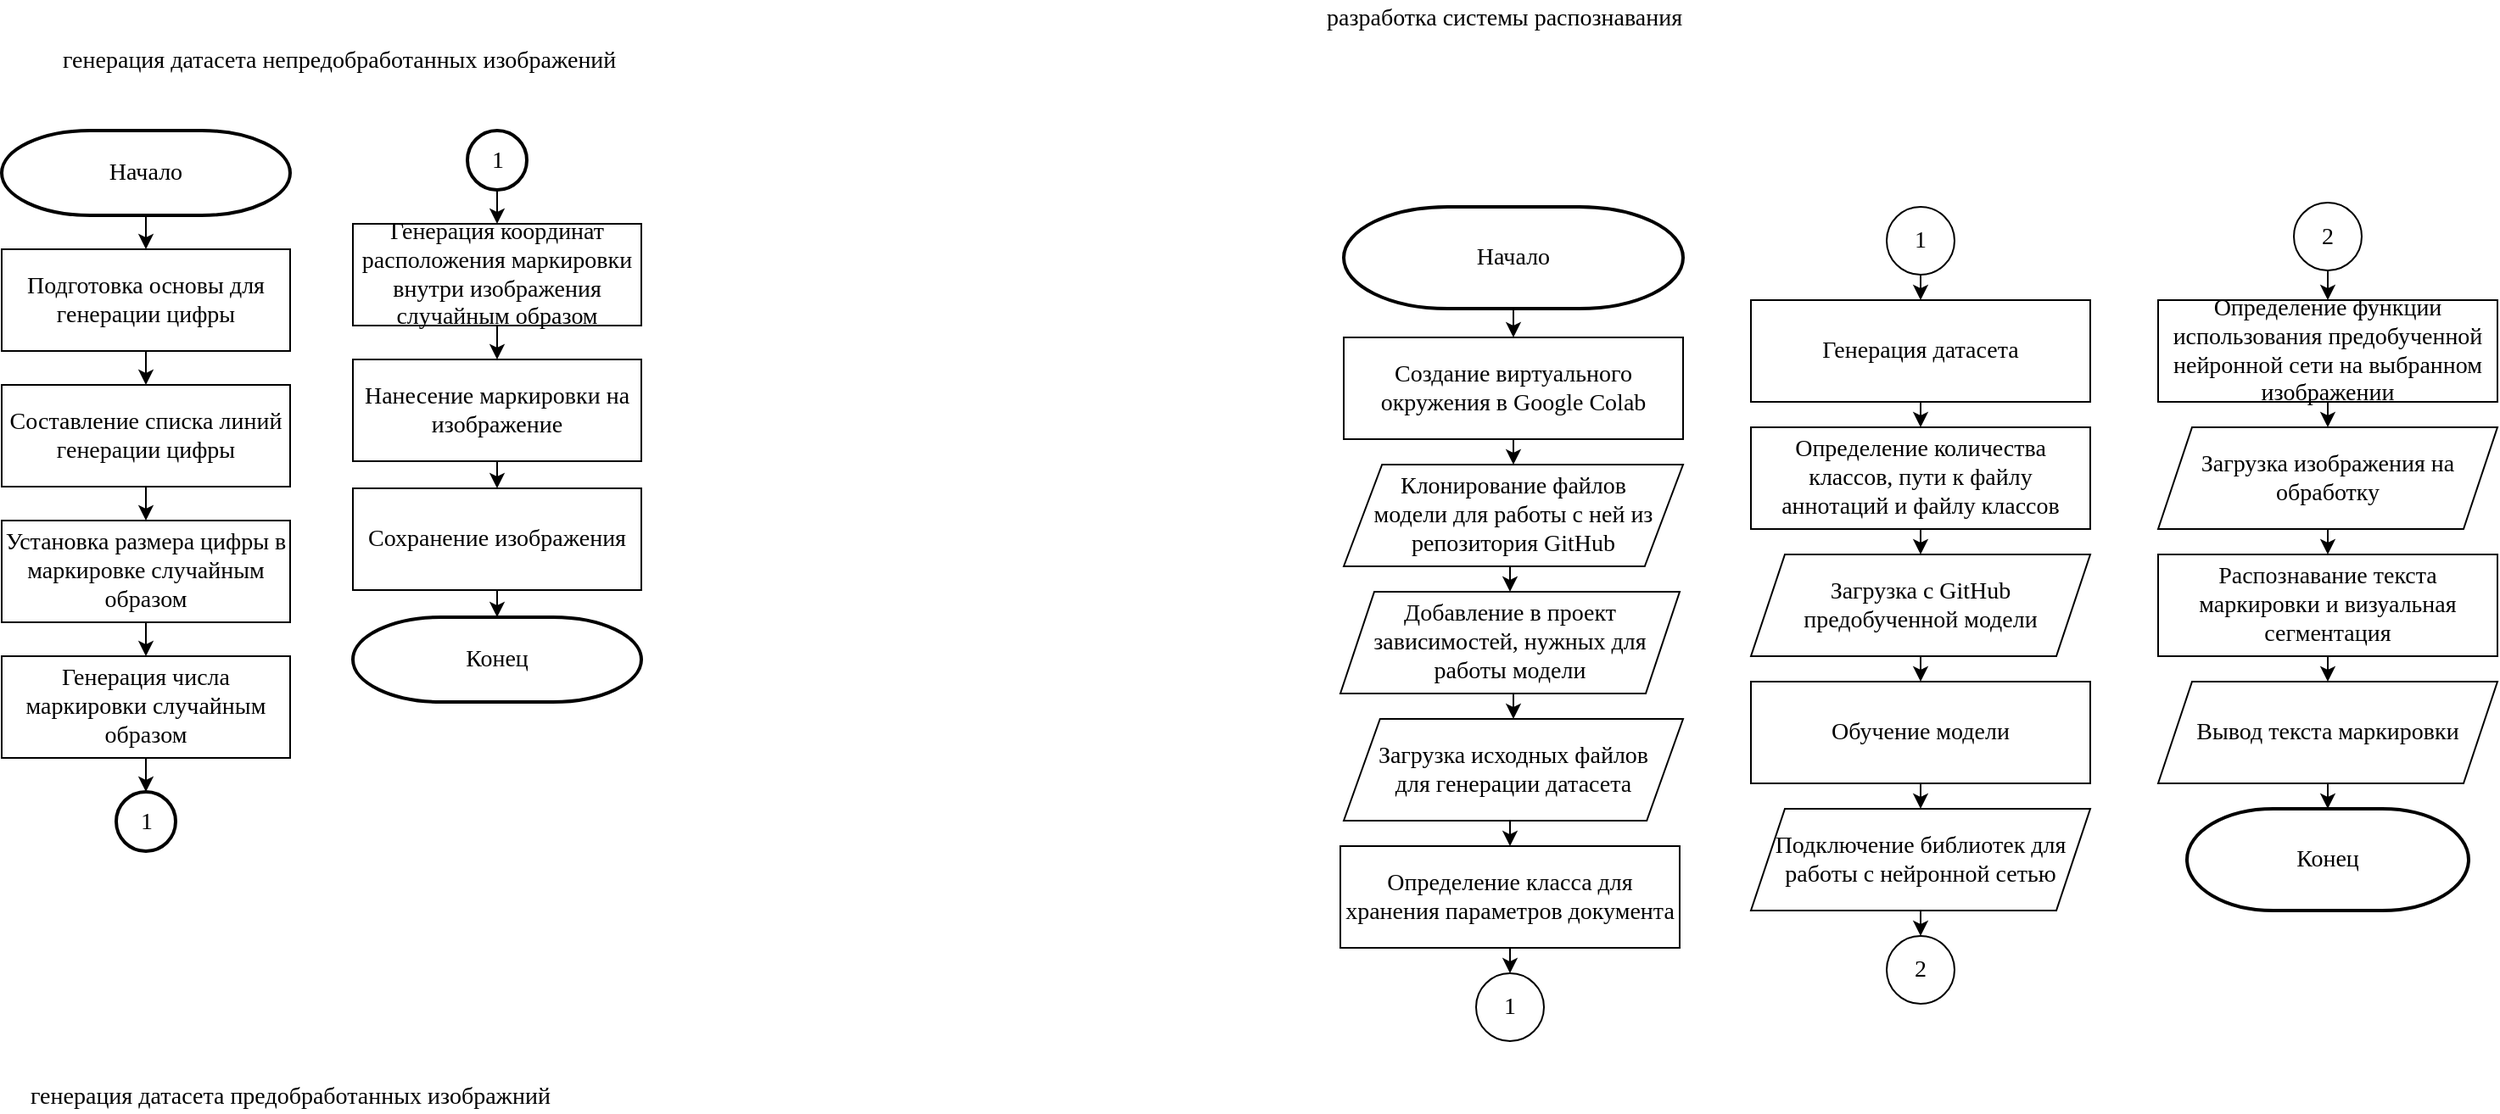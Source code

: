 <mxfile version="12.1.7" type="device" pages="1"><diagram id="EtfpoF-nfIKYnSpvBDWK" name="Page-1"><mxGraphModel dx="895" dy="875" grid="0" gridSize="10" guides="1" tooltips="1" connect="1" arrows="1" fold="1" page="1" pageScale="1" pageWidth="827" pageHeight="1169" math="0" shadow="0"><root><mxCell id="0"/><mxCell id="1" parent="0"/><mxCell id="JHzzm8WilXUcRmBDs3w9-13" style="edgeStyle=orthogonalEdgeStyle;rounded=0;orthogonalLoop=1;jettySize=auto;html=1;exitX=0.5;exitY=1;exitDx=0;exitDy=0;entryX=0.5;entryY=0;entryDx=0;entryDy=0;fontFamily=Times New Roman;fontSize=14;" edge="1" parent="1" source="JHzzm8WilXUcRmBDs3w9-1" target="JHzzm8WilXUcRmBDs3w9-2"><mxGeometry relative="1" as="geometry"/></mxCell><mxCell id="JHzzm8WilXUcRmBDs3w9-1" value="Подготовка основы для генерации цифры" style="rounded=0;whiteSpace=wrap;html=1;fontFamily=Times New Roman;fontSize=14;" vertex="1" parent="1"><mxGeometry x="89" y="258" width="170" height="60" as="geometry"/></mxCell><mxCell id="JHzzm8WilXUcRmBDs3w9-14" style="edgeStyle=orthogonalEdgeStyle;rounded=0;orthogonalLoop=1;jettySize=auto;html=1;exitX=0.5;exitY=1;exitDx=0;exitDy=0;entryX=0.5;entryY=0;entryDx=0;entryDy=0;fontFamily=Times New Roman;fontSize=14;" edge="1" parent="1" source="JHzzm8WilXUcRmBDs3w9-2" target="JHzzm8WilXUcRmBDs3w9-3"><mxGeometry relative="1" as="geometry"/></mxCell><mxCell id="JHzzm8WilXUcRmBDs3w9-2" value="Составление списка линий генерации цифры" style="rounded=0;whiteSpace=wrap;html=1;fontFamily=Times New Roman;fontSize=14;" vertex="1" parent="1"><mxGeometry x="89" y="338" width="170" height="60" as="geometry"/></mxCell><mxCell id="JHzzm8WilXUcRmBDs3w9-15" style="edgeStyle=orthogonalEdgeStyle;rounded=0;orthogonalLoop=1;jettySize=auto;html=1;exitX=0.5;exitY=1;exitDx=0;exitDy=0;entryX=0.5;entryY=0;entryDx=0;entryDy=0;fontFamily=Times New Roman;fontSize=14;" edge="1" parent="1" source="JHzzm8WilXUcRmBDs3w9-3" target="JHzzm8WilXUcRmBDs3w9-6"><mxGeometry relative="1" as="geometry"/></mxCell><mxCell id="JHzzm8WilXUcRmBDs3w9-3" value="Установка размера цифры в маркировке случайным образом" style="rounded=0;whiteSpace=wrap;html=1;fontFamily=Times New Roman;fontSize=14;" vertex="1" parent="1"><mxGeometry x="89" y="418" width="170" height="60" as="geometry"/></mxCell><mxCell id="JHzzm8WilXUcRmBDs3w9-21" style="edgeStyle=orthogonalEdgeStyle;rounded=0;orthogonalLoop=1;jettySize=auto;html=1;exitX=0.5;exitY=1;exitDx=0;exitDy=0;entryX=0.5;entryY=0;entryDx=0;entryDy=0;entryPerimeter=0;fontFamily=Times New Roman;fontSize=14;" edge="1" parent="1" source="JHzzm8WilXUcRmBDs3w9-6" target="JHzzm8WilXUcRmBDs3w9-20"><mxGeometry relative="1" as="geometry"/></mxCell><mxCell id="JHzzm8WilXUcRmBDs3w9-6" value="Генерация числа маркировки случайным образом" style="rounded=0;whiteSpace=wrap;html=1;fontFamily=Times New Roman;fontSize=14;" vertex="1" parent="1"><mxGeometry x="89" y="498" width="170" height="60" as="geometry"/></mxCell><mxCell id="JHzzm8WilXUcRmBDs3w9-18" style="edgeStyle=orthogonalEdgeStyle;rounded=0;orthogonalLoop=1;jettySize=auto;html=1;exitX=0.5;exitY=1;exitDx=0;exitDy=0;entryX=0.5;entryY=0;entryDx=0;entryDy=0;fontFamily=Times New Roman;fontSize=14;" edge="1" parent="1" source="JHzzm8WilXUcRmBDs3w9-7" target="JHzzm8WilXUcRmBDs3w9-11"><mxGeometry relative="1" as="geometry"/></mxCell><mxCell id="JHzzm8WilXUcRmBDs3w9-7" value="Нанесение маркировки на изображение" style="rounded=0;whiteSpace=wrap;html=1;fontFamily=Times New Roman;fontSize=14;" vertex="1" parent="1"><mxGeometry x="296" y="323" width="170" height="60" as="geometry"/></mxCell><mxCell id="JHzzm8WilXUcRmBDs3w9-17" style="edgeStyle=orthogonalEdgeStyle;rounded=0;orthogonalLoop=1;jettySize=auto;html=1;exitX=0.5;exitY=1;exitDx=0;exitDy=0;entryX=0.5;entryY=0;entryDx=0;entryDy=0;fontFamily=Times New Roman;fontSize=14;" edge="1" parent="1" source="JHzzm8WilXUcRmBDs3w9-8" target="JHzzm8WilXUcRmBDs3w9-7"><mxGeometry relative="1" as="geometry"/></mxCell><mxCell id="JHzzm8WilXUcRmBDs3w9-8" value="Генерация координат расположения маркировки внутри изображения случайным образом" style="rounded=0;whiteSpace=wrap;html=1;fontFamily=Times New Roman;fontSize=14;" vertex="1" parent="1"><mxGeometry x="296" y="243" width="170" height="60" as="geometry"/></mxCell><mxCell id="JHzzm8WilXUcRmBDs3w9-12" style="edgeStyle=orthogonalEdgeStyle;rounded=0;orthogonalLoop=1;jettySize=auto;html=1;exitX=0.5;exitY=1;exitDx=0;exitDy=0;exitPerimeter=0;entryX=0.5;entryY=0;entryDx=0;entryDy=0;fontFamily=Times New Roman;fontSize=14;" edge="1" parent="1" source="JHzzm8WilXUcRmBDs3w9-9" target="JHzzm8WilXUcRmBDs3w9-1"><mxGeometry relative="1" as="geometry"/></mxCell><mxCell id="JHzzm8WilXUcRmBDs3w9-9" value="Начало" style="strokeWidth=2;html=1;shape=mxgraph.flowchart.terminator;whiteSpace=wrap;fontFamily=Times New Roman;fontSize=14;" vertex="1" parent="1"><mxGeometry x="89" y="188" width="170" height="50" as="geometry"/></mxCell><mxCell id="JHzzm8WilXUcRmBDs3w9-10" value="Конец" style="strokeWidth=2;html=1;shape=mxgraph.flowchart.terminator;whiteSpace=wrap;fontFamily=Times New Roman;fontSize=14;" vertex="1" parent="1"><mxGeometry x="296" y="475" width="170" height="50" as="geometry"/></mxCell><mxCell id="JHzzm8WilXUcRmBDs3w9-19" style="edgeStyle=orthogonalEdgeStyle;rounded=0;orthogonalLoop=1;jettySize=auto;html=1;exitX=0.5;exitY=1;exitDx=0;exitDy=0;entryX=0.5;entryY=0;entryDx=0;entryDy=0;entryPerimeter=0;fontFamily=Times New Roman;fontSize=14;" edge="1" parent="1" source="JHzzm8WilXUcRmBDs3w9-11" target="JHzzm8WilXUcRmBDs3w9-10"><mxGeometry relative="1" as="geometry"/></mxCell><mxCell id="JHzzm8WilXUcRmBDs3w9-11" value="Сохранение изображения" style="rounded=0;whiteSpace=wrap;html=1;fontFamily=Times New Roman;fontSize=14;" vertex="1" parent="1"><mxGeometry x="296" y="399" width="170" height="60" as="geometry"/></mxCell><mxCell id="JHzzm8WilXUcRmBDs3w9-20" value="1" style="strokeWidth=2;html=1;shape=mxgraph.flowchart.start_2;whiteSpace=wrap;fontFamily=Times New Roman;fontSize=14;" vertex="1" parent="1"><mxGeometry x="156.5" y="578" width="35" height="35" as="geometry"/></mxCell><mxCell id="JHzzm8WilXUcRmBDs3w9-24" style="edgeStyle=orthogonalEdgeStyle;rounded=0;orthogonalLoop=1;jettySize=auto;html=1;exitX=0.5;exitY=1;exitDx=0;exitDy=0;exitPerimeter=0;entryX=0.5;entryY=0;entryDx=0;entryDy=0;fontFamily=Times New Roman;fontSize=14;" edge="1" parent="1" source="JHzzm8WilXUcRmBDs3w9-22" target="JHzzm8WilXUcRmBDs3w9-8"><mxGeometry relative="1" as="geometry"/></mxCell><mxCell id="JHzzm8WilXUcRmBDs3w9-22" value="1" style="strokeWidth=2;html=1;shape=mxgraph.flowchart.start_2;whiteSpace=wrap;fontFamily=Times New Roman;fontSize=14;" vertex="1" parent="1"><mxGeometry x="363.5" y="188" width="35" height="35" as="geometry"/></mxCell><mxCell id="JHzzm8WilXUcRmBDs3w9-25" value="генерация датасета непредобработанных изображений" style="text;html=1;resizable=0;points=[];autosize=1;align=left;verticalAlign=top;spacingTop=-4;fontSize=14;fontFamily=Times New Roman;" vertex="1" parent="1"><mxGeometry x="123" y="136" width="336" height="17" as="geometry"/></mxCell><mxCell id="JHzzm8WilXUcRmBDs3w9-26" value="генерация датасета предобработанных изображний" style="text;html=1;resizable=0;points=[];autosize=1;align=left;verticalAlign=top;spacingTop=-4;fontSize=14;fontFamily=Times New Roman;" vertex="1" parent="1"><mxGeometry x="104" y="747" width="316" height="17" as="geometry"/></mxCell><mxCell id="JHzzm8WilXUcRmBDs3w9-27" value="разработка системы распознавания&lt;br&gt;" style="text;html=1;resizable=0;points=[];autosize=1;align=left;verticalAlign=top;spacingTop=-4;fontSize=14;fontFamily=Times New Roman;" vertex="1" parent="1"><mxGeometry x="868" y="111" width="220" height="17" as="geometry"/></mxCell><mxCell id="JHzzm8WilXUcRmBDs3w9-45" style="edgeStyle=orthogonalEdgeStyle;rounded=0;orthogonalLoop=1;jettySize=auto;html=1;exitX=0.5;exitY=1;exitDx=0;exitDy=0;exitPerimeter=0;entryX=0.5;entryY=0;entryDx=0;entryDy=0;fontFamily=Times New Roman;fontSize=14;" edge="1" parent="1" source="JHzzm8WilXUcRmBDs3w9-28" target="JHzzm8WilXUcRmBDs3w9-30"><mxGeometry relative="1" as="geometry"/></mxCell><mxCell id="JHzzm8WilXUcRmBDs3w9-28" value="Начало" style="strokeWidth=2;html=1;shape=mxgraph.flowchart.terminator;whiteSpace=wrap;fontFamily=Times New Roman;fontSize=14;" vertex="1" parent="1"><mxGeometry x="880" y="233" width="200" height="60" as="geometry"/></mxCell><mxCell id="JHzzm8WilXUcRmBDs3w9-29" value="Конец" style="strokeWidth=2;html=1;shape=mxgraph.flowchart.terminator;whiteSpace=wrap;fontFamily=Times New Roman;fontSize=14;" vertex="1" parent="1"><mxGeometry x="1377" y="588" width="166" height="60" as="geometry"/></mxCell><mxCell id="JHzzm8WilXUcRmBDs3w9-47" style="edgeStyle=orthogonalEdgeStyle;rounded=0;orthogonalLoop=1;jettySize=auto;html=1;exitX=0.5;exitY=1;exitDx=0;exitDy=0;entryX=0.5;entryY=0;entryDx=0;entryDy=0;fontFamily=Times New Roman;fontSize=14;" edge="1" parent="1" source="JHzzm8WilXUcRmBDs3w9-30" target="JHzzm8WilXUcRmBDs3w9-31"><mxGeometry relative="1" as="geometry"/></mxCell><mxCell id="JHzzm8WilXUcRmBDs3w9-30" value="Создание виртуального окружения в Google Colab" style="rounded=0;whiteSpace=wrap;html=1;fontFamily=Times New Roman;fontSize=14;" vertex="1" parent="1"><mxGeometry x="880" y="310" width="200" height="60" as="geometry"/></mxCell><mxCell id="JHzzm8WilXUcRmBDs3w9-48" style="edgeStyle=orthogonalEdgeStyle;rounded=0;orthogonalLoop=1;jettySize=auto;html=1;exitX=0.5;exitY=1;exitDx=0;exitDy=0;entryX=0.5;entryY=0;entryDx=0;entryDy=0;fontFamily=Times New Roman;fontSize=14;" edge="1" parent="1" source="JHzzm8WilXUcRmBDs3w9-31" target="JHzzm8WilXUcRmBDs3w9-32"><mxGeometry relative="1" as="geometry"/></mxCell><mxCell id="JHzzm8WilXUcRmBDs3w9-31" value="Клонирование файлов &lt;br&gt;модели для работы с ней из репозитория GitHub" style="shape=parallelogram;perimeter=parallelogramPerimeter;whiteSpace=wrap;html=1;fontFamily=Times New Roman;fontSize=14;size=0.113;" vertex="1" parent="1"><mxGeometry x="880" y="385" width="200" height="60" as="geometry"/></mxCell><mxCell id="JHzzm8WilXUcRmBDs3w9-49" style="edgeStyle=orthogonalEdgeStyle;rounded=0;orthogonalLoop=1;jettySize=auto;html=1;exitX=0.5;exitY=1;exitDx=0;exitDy=0;entryX=0.5;entryY=0;entryDx=0;entryDy=0;fontFamily=Times New Roman;fontSize=14;" edge="1" parent="1" source="JHzzm8WilXUcRmBDs3w9-32" target="JHzzm8WilXUcRmBDs3w9-33"><mxGeometry relative="1" as="geometry"/></mxCell><mxCell id="JHzzm8WilXUcRmBDs3w9-32" value="Добавление в проект зависимостей, нужных для работы модели" style="shape=parallelogram;perimeter=parallelogramPerimeter;whiteSpace=wrap;html=1;fontFamily=Times New Roman;fontSize=14;size=0.1;" vertex="1" parent="1"><mxGeometry x="878" y="460" width="200" height="60" as="geometry"/></mxCell><mxCell id="JHzzm8WilXUcRmBDs3w9-50" style="edgeStyle=orthogonalEdgeStyle;rounded=0;orthogonalLoop=1;jettySize=auto;html=1;exitX=0.5;exitY=1;exitDx=0;exitDy=0;entryX=0.5;entryY=0;entryDx=0;entryDy=0;fontFamily=Times New Roman;fontSize=14;" edge="1" parent="1" source="JHzzm8WilXUcRmBDs3w9-33" target="JHzzm8WilXUcRmBDs3w9-34"><mxGeometry relative="1" as="geometry"/></mxCell><mxCell id="JHzzm8WilXUcRmBDs3w9-33" value="Загрузка исходных файлов &lt;br&gt;для генерации датасета" style="shape=parallelogram;perimeter=parallelogramPerimeter;whiteSpace=wrap;html=1;fontFamily=Times New Roman;fontSize=14;size=0.107;" vertex="1" parent="1"><mxGeometry x="880" y="535" width="200" height="60" as="geometry"/></mxCell><mxCell id="JHzzm8WilXUcRmBDs3w9-39" style="edgeStyle=orthogonalEdgeStyle;rounded=0;orthogonalLoop=1;jettySize=auto;html=1;exitX=0.5;exitY=1;exitDx=0;exitDy=0;entryX=0.5;entryY=0;entryDx=0;entryDy=0;fontFamily=Times New Roman;fontSize=14;" edge="1" parent="1" source="JHzzm8WilXUcRmBDs3w9-34" target="JHzzm8WilXUcRmBDs3w9-37"><mxGeometry relative="1" as="geometry"/></mxCell><mxCell id="JHzzm8WilXUcRmBDs3w9-34" value="Определение класса для хранения параметров документа" style="rounded=0;whiteSpace=wrap;html=1;fontFamily=Times New Roman;fontSize=14;" vertex="1" parent="1"><mxGeometry x="878" y="610" width="200" height="60" as="geometry"/></mxCell><mxCell id="JHzzm8WilXUcRmBDs3w9-44" style="edgeStyle=orthogonalEdgeStyle;rounded=0;orthogonalLoop=1;jettySize=auto;html=1;exitX=0.5;exitY=1;exitDx=0;exitDy=0;entryX=0.5;entryY=0;entryDx=0;entryDy=0;fontFamily=Times New Roman;fontSize=14;" edge="1" parent="1" source="JHzzm8WilXUcRmBDs3w9-35" target="JHzzm8WilXUcRmBDs3w9-36"><mxGeometry relative="1" as="geometry"/></mxCell><mxCell id="JHzzm8WilXUcRmBDs3w9-35" value="Генерация датасета" style="rounded=0;whiteSpace=wrap;html=1;fontFamily=Times New Roman;fontSize=14;" vertex="1" parent="1"><mxGeometry x="1120" y="288" width="200" height="60" as="geometry"/></mxCell><mxCell id="JHzzm8WilXUcRmBDs3w9-55" style="edgeStyle=orthogonalEdgeStyle;rounded=0;orthogonalLoop=1;jettySize=auto;html=1;exitX=0.5;exitY=1;exitDx=0;exitDy=0;entryX=0.5;entryY=0;entryDx=0;entryDy=0;fontFamily=Times New Roman;fontSize=14;" edge="1" parent="1" source="JHzzm8WilXUcRmBDs3w9-36" target="JHzzm8WilXUcRmBDs3w9-51"><mxGeometry relative="1" as="geometry"/></mxCell><mxCell id="JHzzm8WilXUcRmBDs3w9-36" value="Определение количества классов, пути к файлу аннотаций и файлу классов" style="rounded=0;whiteSpace=wrap;html=1;fontFamily=Times New Roman;fontSize=14;" vertex="1" parent="1"><mxGeometry x="1120" y="363" width="200" height="60" as="geometry"/></mxCell><mxCell id="JHzzm8WilXUcRmBDs3w9-37" value="1" style="ellipse;whiteSpace=wrap;html=1;fontFamily=Times New Roman;fontSize=14;" vertex="1" parent="1"><mxGeometry x="958" y="685" width="40" height="40" as="geometry"/></mxCell><mxCell id="JHzzm8WilXUcRmBDs3w9-42" style="edgeStyle=orthogonalEdgeStyle;rounded=0;orthogonalLoop=1;jettySize=auto;html=1;exitX=0.5;exitY=1;exitDx=0;exitDy=0;entryX=0.5;entryY=0;entryDx=0;entryDy=0;fontFamily=Times New Roman;fontSize=14;" edge="1" parent="1" source="JHzzm8WilXUcRmBDs3w9-40" target="JHzzm8WilXUcRmBDs3w9-35"><mxGeometry relative="1" as="geometry"/></mxCell><mxCell id="JHzzm8WilXUcRmBDs3w9-40" value="1" style="ellipse;whiteSpace=wrap;html=1;fontFamily=Times New Roman;fontSize=14;" vertex="1" parent="1"><mxGeometry x="1200" y="233" width="40" height="40" as="geometry"/></mxCell><mxCell id="JHzzm8WilXUcRmBDs3w9-56" style="edgeStyle=orthogonalEdgeStyle;rounded=0;orthogonalLoop=1;jettySize=auto;html=1;exitX=0.5;exitY=1;exitDx=0;exitDy=0;entryX=0.5;entryY=0;entryDx=0;entryDy=0;fontFamily=Times New Roman;fontSize=14;" edge="1" parent="1" source="JHzzm8WilXUcRmBDs3w9-51" target="JHzzm8WilXUcRmBDs3w9-52"><mxGeometry relative="1" as="geometry"/></mxCell><mxCell id="JHzzm8WilXUcRmBDs3w9-51" value="Загрузка с GitHub предобученной модели" style="shape=parallelogram;perimeter=parallelogramPerimeter;whiteSpace=wrap;html=1;fontFamily=Times New Roman;fontSize=14;size=0.1;" vertex="1" parent="1"><mxGeometry x="1120" y="438" width="200" height="60" as="geometry"/></mxCell><mxCell id="JHzzm8WilXUcRmBDs3w9-57" style="edgeStyle=orthogonalEdgeStyle;rounded=0;orthogonalLoop=1;jettySize=auto;html=1;exitX=0.5;exitY=1;exitDx=0;exitDy=0;entryX=0.5;entryY=0;entryDx=0;entryDy=0;fontFamily=Times New Roman;fontSize=14;" edge="1" parent="1" source="JHzzm8WilXUcRmBDs3w9-52" target="JHzzm8WilXUcRmBDs3w9-53"><mxGeometry relative="1" as="geometry"/></mxCell><mxCell id="JHzzm8WilXUcRmBDs3w9-52" value="Обучение модели" style="rounded=0;whiteSpace=wrap;html=1;fontFamily=Times New Roman;fontSize=14;" vertex="1" parent="1"><mxGeometry x="1120" y="513" width="200" height="60" as="geometry"/></mxCell><mxCell id="JHzzm8WilXUcRmBDs3w9-58" style="edgeStyle=orthogonalEdgeStyle;rounded=0;orthogonalLoop=1;jettySize=auto;html=1;exitX=0.5;exitY=1;exitDx=0;exitDy=0;entryX=0.5;entryY=0;entryDx=0;entryDy=0;fontFamily=Times New Roman;fontSize=14;" edge="1" parent="1" source="JHzzm8WilXUcRmBDs3w9-53" target="JHzzm8WilXUcRmBDs3w9-54"><mxGeometry relative="1" as="geometry"/></mxCell><mxCell id="JHzzm8WilXUcRmBDs3w9-53" value="Подключение библиотек для работы с нейронной сетью" style="shape=parallelogram;perimeter=parallelogramPerimeter;whiteSpace=wrap;html=1;fontFamily=Times New Roman;fontSize=14;size=0.1;" vertex="1" parent="1"><mxGeometry x="1120" y="588" width="200" height="60" as="geometry"/></mxCell><mxCell id="JHzzm8WilXUcRmBDs3w9-54" value="2" style="ellipse;whiteSpace=wrap;html=1;fontFamily=Times New Roman;fontSize=14;" vertex="1" parent="1"><mxGeometry x="1200" y="663" width="40" height="40" as="geometry"/></mxCell><mxCell id="JHzzm8WilXUcRmBDs3w9-66" style="edgeStyle=orthogonalEdgeStyle;rounded=0;orthogonalLoop=1;jettySize=auto;html=1;exitX=0.5;exitY=1;exitDx=0;exitDy=0;entryX=0.5;entryY=0;entryDx=0;entryDy=0;fontFamily=Times New Roman;fontSize=14;" edge="1" parent="1" source="JHzzm8WilXUcRmBDs3w9-59" target="JHzzm8WilXUcRmBDs3w9-61"><mxGeometry relative="1" as="geometry"/></mxCell><mxCell id="JHzzm8WilXUcRmBDs3w9-59" value="2" style="ellipse;whiteSpace=wrap;html=1;fontFamily=Times New Roman;fontSize=14;" vertex="1" parent="1"><mxGeometry x="1440" y="230.5" width="40" height="40" as="geometry"/></mxCell><mxCell id="JHzzm8WilXUcRmBDs3w9-65" style="edgeStyle=orthogonalEdgeStyle;rounded=0;orthogonalLoop=1;jettySize=auto;html=1;exitX=0.5;exitY=1;exitDx=0;exitDy=0;entryX=0.5;entryY=0;entryDx=0;entryDy=0;fontFamily=Times New Roman;fontSize=14;" edge="1" parent="1" source="JHzzm8WilXUcRmBDs3w9-61" target="JHzzm8WilXUcRmBDs3w9-62"><mxGeometry relative="1" as="geometry"/></mxCell><mxCell id="JHzzm8WilXUcRmBDs3w9-61" value="Определение функции использования предобученной нейронной сети на выбранном изображении" style="rounded=0;whiteSpace=wrap;html=1;fontFamily=Times New Roman;fontSize=14;" vertex="1" parent="1"><mxGeometry x="1360" y="288" width="200" height="60" as="geometry"/></mxCell><mxCell id="JHzzm8WilXUcRmBDs3w9-67" style="edgeStyle=orthogonalEdgeStyle;rounded=0;orthogonalLoop=1;jettySize=auto;html=1;exitX=0.5;exitY=1;exitDx=0;exitDy=0;entryX=0.5;entryY=0;entryDx=0;entryDy=0;fontFamily=Times New Roman;fontSize=14;" edge="1" parent="1" source="JHzzm8WilXUcRmBDs3w9-62" target="JHzzm8WilXUcRmBDs3w9-63"><mxGeometry relative="1" as="geometry"/></mxCell><mxCell id="JHzzm8WilXUcRmBDs3w9-62" value="Загрузка изображения на обработку" style="shape=parallelogram;perimeter=parallelogramPerimeter;whiteSpace=wrap;html=1;fontFamily=Times New Roman;fontSize=14;size=0.1;" vertex="1" parent="1"><mxGeometry x="1360" y="363" width="200" height="60" as="geometry"/></mxCell><mxCell id="JHzzm8WilXUcRmBDs3w9-68" style="edgeStyle=orthogonalEdgeStyle;rounded=0;orthogonalLoop=1;jettySize=auto;html=1;exitX=0.5;exitY=1;exitDx=0;exitDy=0;entryX=0.5;entryY=0;entryDx=0;entryDy=0;fontFamily=Times New Roman;fontSize=14;" edge="1" parent="1" source="JHzzm8WilXUcRmBDs3w9-63" target="JHzzm8WilXUcRmBDs3w9-64"><mxGeometry relative="1" as="geometry"/></mxCell><mxCell id="JHzzm8WilXUcRmBDs3w9-63" value="Распознавание текста маркировки и визуальная сегментация" style="rounded=0;whiteSpace=wrap;html=1;fontFamily=Times New Roman;fontSize=14;" vertex="1" parent="1"><mxGeometry x="1360" y="438" width="200" height="60" as="geometry"/></mxCell><mxCell id="JHzzm8WilXUcRmBDs3w9-69" style="edgeStyle=orthogonalEdgeStyle;rounded=0;orthogonalLoop=1;jettySize=auto;html=1;exitX=0.5;exitY=1;exitDx=0;exitDy=0;entryX=0.5;entryY=0;entryDx=0;entryDy=0;entryPerimeter=0;fontFamily=Times New Roman;fontSize=14;" edge="1" parent="1" source="JHzzm8WilXUcRmBDs3w9-64" target="JHzzm8WilXUcRmBDs3w9-29"><mxGeometry relative="1" as="geometry"/></mxCell><mxCell id="JHzzm8WilXUcRmBDs3w9-64" value="Вывод текста маркировки" style="shape=parallelogram;perimeter=parallelogramPerimeter;whiteSpace=wrap;html=1;fontFamily=Times New Roman;fontSize=14;size=0.1;" vertex="1" parent="1"><mxGeometry x="1360" y="513" width="200" height="60" as="geometry"/></mxCell></root></mxGraphModel></diagram></mxfile>
